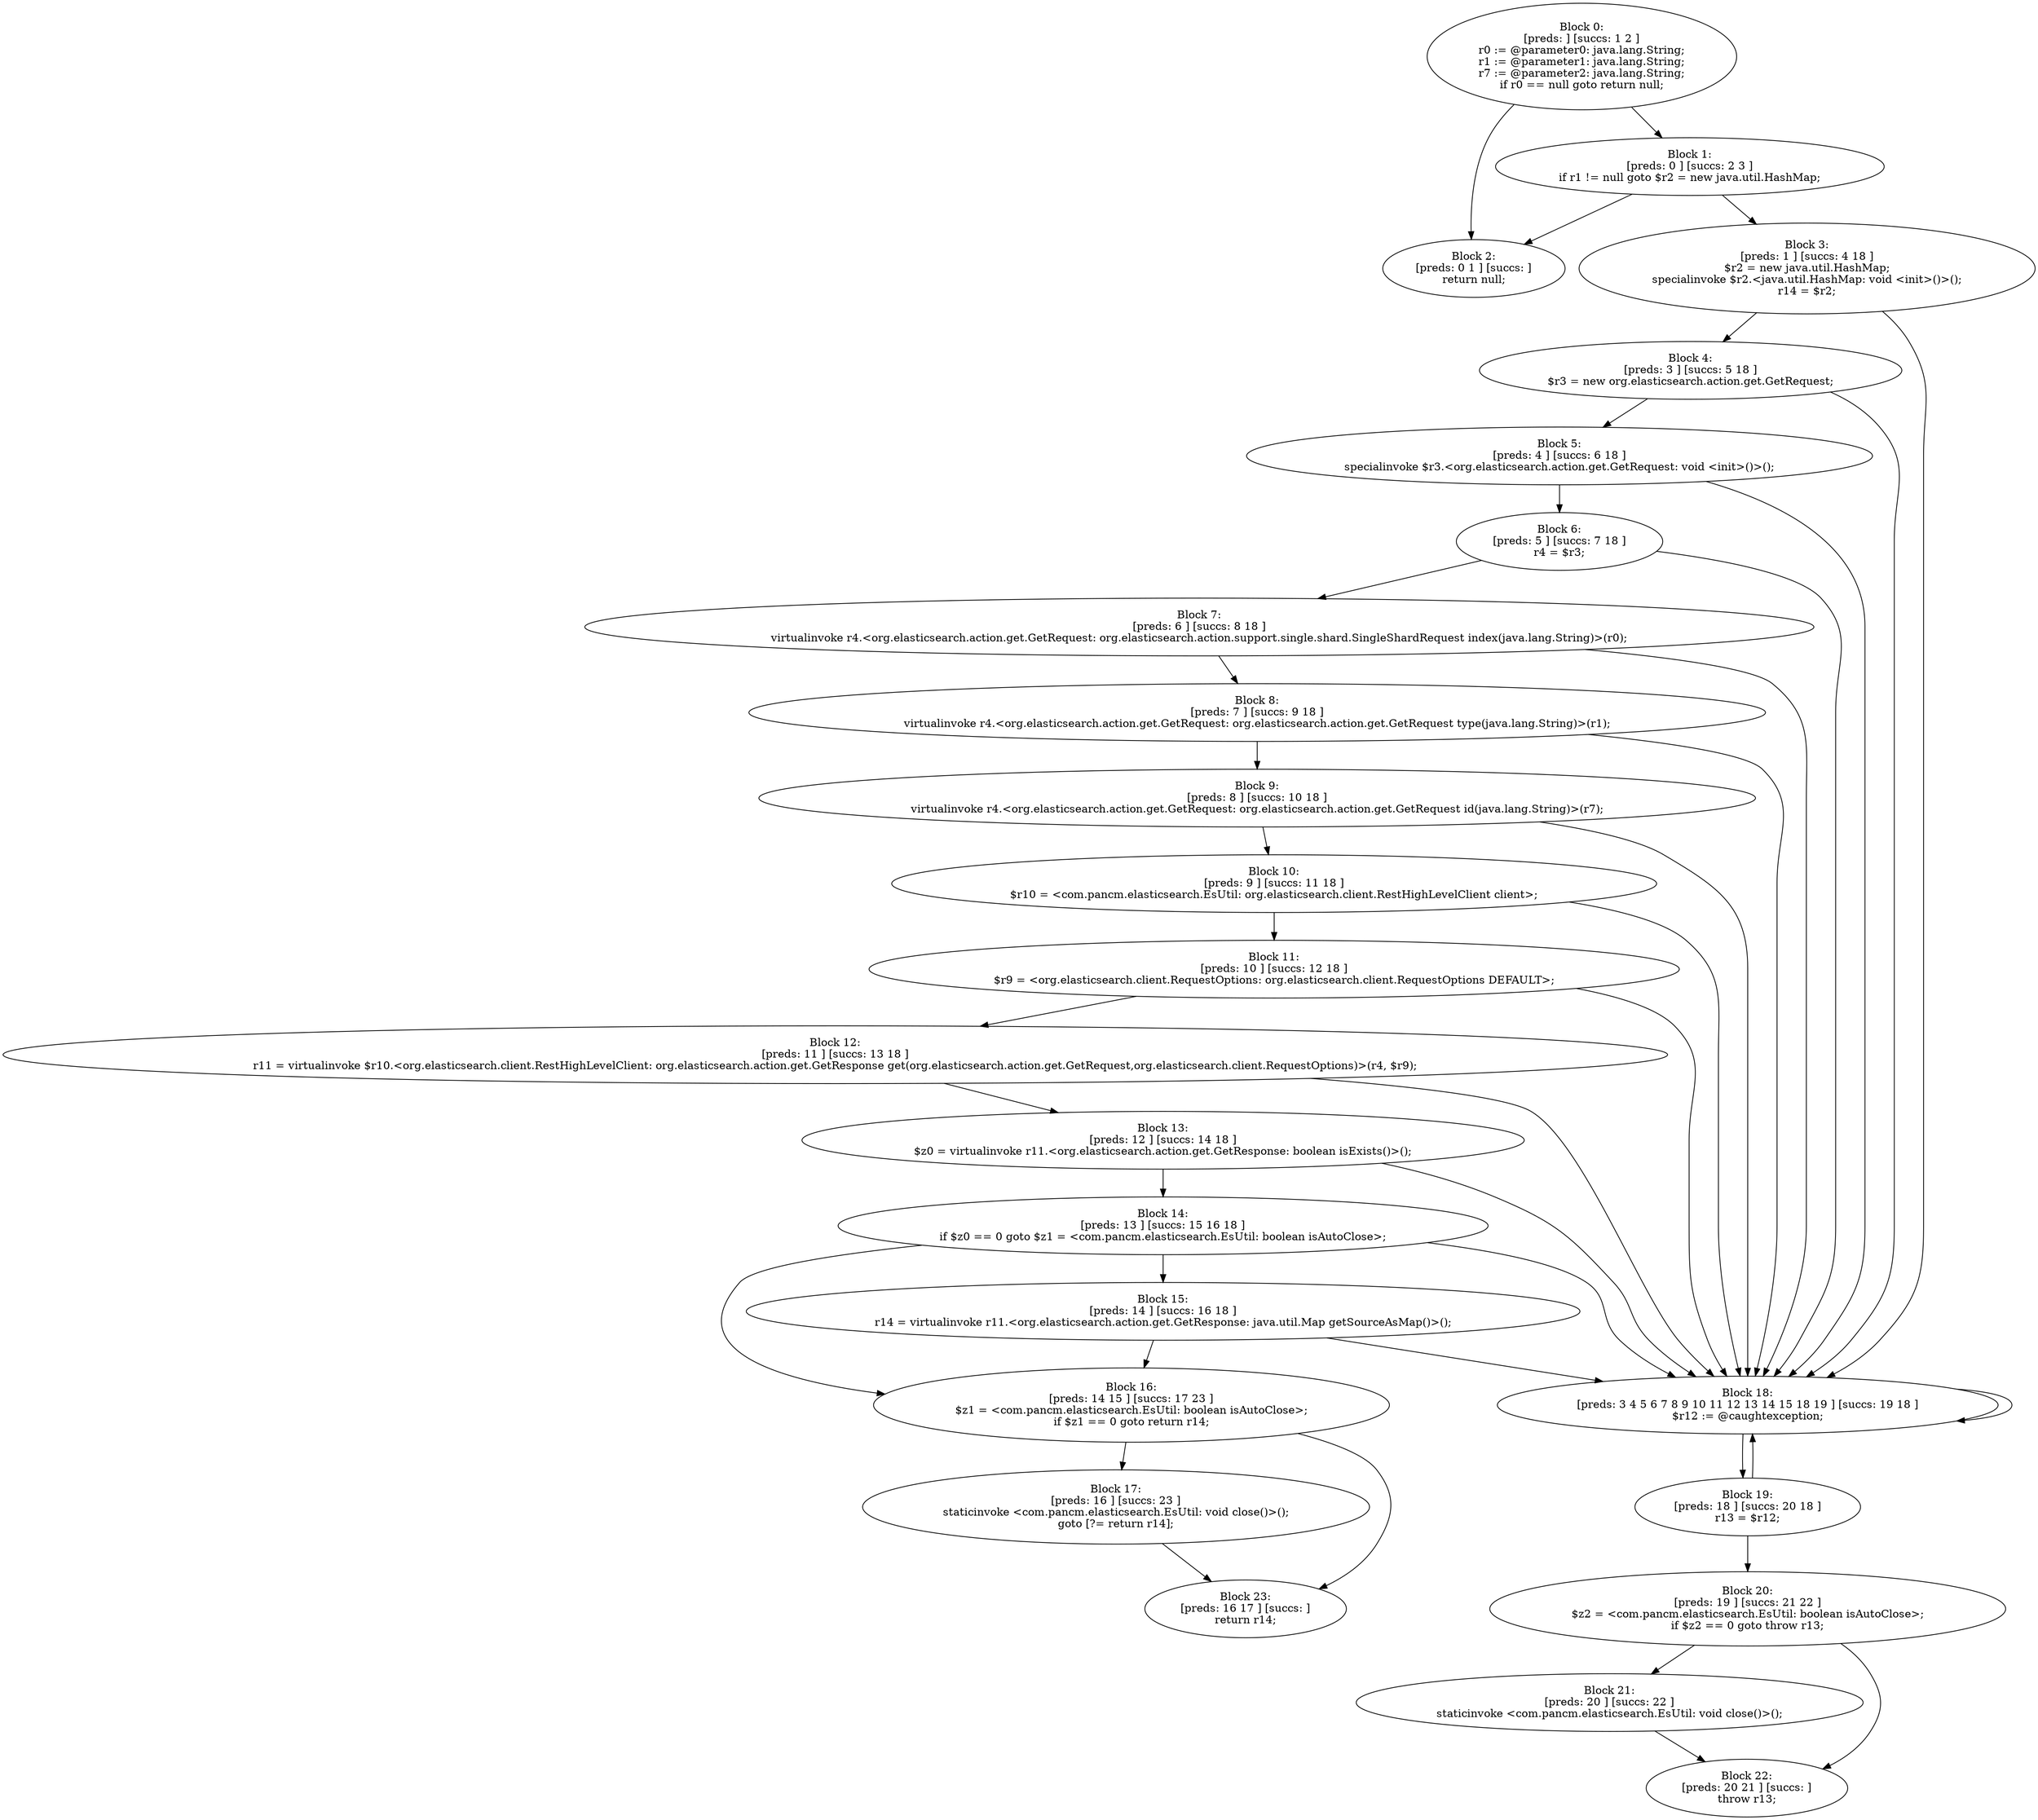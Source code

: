 digraph "unitGraph" {
    "Block 0:
[preds: ] [succs: 1 2 ]
r0 := @parameter0: java.lang.String;
r1 := @parameter1: java.lang.String;
r7 := @parameter2: java.lang.String;
if r0 == null goto return null;
"
    "Block 1:
[preds: 0 ] [succs: 2 3 ]
if r1 != null goto $r2 = new java.util.HashMap;
"
    "Block 2:
[preds: 0 1 ] [succs: ]
return null;
"
    "Block 3:
[preds: 1 ] [succs: 4 18 ]
$r2 = new java.util.HashMap;
specialinvoke $r2.<java.util.HashMap: void <init>()>();
r14 = $r2;
"
    "Block 4:
[preds: 3 ] [succs: 5 18 ]
$r3 = new org.elasticsearch.action.get.GetRequest;
"
    "Block 5:
[preds: 4 ] [succs: 6 18 ]
specialinvoke $r3.<org.elasticsearch.action.get.GetRequest: void <init>()>();
"
    "Block 6:
[preds: 5 ] [succs: 7 18 ]
r4 = $r3;
"
    "Block 7:
[preds: 6 ] [succs: 8 18 ]
virtualinvoke r4.<org.elasticsearch.action.get.GetRequest: org.elasticsearch.action.support.single.shard.SingleShardRequest index(java.lang.String)>(r0);
"
    "Block 8:
[preds: 7 ] [succs: 9 18 ]
virtualinvoke r4.<org.elasticsearch.action.get.GetRequest: org.elasticsearch.action.get.GetRequest type(java.lang.String)>(r1);
"
    "Block 9:
[preds: 8 ] [succs: 10 18 ]
virtualinvoke r4.<org.elasticsearch.action.get.GetRequest: org.elasticsearch.action.get.GetRequest id(java.lang.String)>(r7);
"
    "Block 10:
[preds: 9 ] [succs: 11 18 ]
$r10 = <com.pancm.elasticsearch.EsUtil: org.elasticsearch.client.RestHighLevelClient client>;
"
    "Block 11:
[preds: 10 ] [succs: 12 18 ]
$r9 = <org.elasticsearch.client.RequestOptions: org.elasticsearch.client.RequestOptions DEFAULT>;
"
    "Block 12:
[preds: 11 ] [succs: 13 18 ]
r11 = virtualinvoke $r10.<org.elasticsearch.client.RestHighLevelClient: org.elasticsearch.action.get.GetResponse get(org.elasticsearch.action.get.GetRequest,org.elasticsearch.client.RequestOptions)>(r4, $r9);
"
    "Block 13:
[preds: 12 ] [succs: 14 18 ]
$z0 = virtualinvoke r11.<org.elasticsearch.action.get.GetResponse: boolean isExists()>();
"
    "Block 14:
[preds: 13 ] [succs: 15 16 18 ]
if $z0 == 0 goto $z1 = <com.pancm.elasticsearch.EsUtil: boolean isAutoClose>;
"
    "Block 15:
[preds: 14 ] [succs: 16 18 ]
r14 = virtualinvoke r11.<org.elasticsearch.action.get.GetResponse: java.util.Map getSourceAsMap()>();
"
    "Block 16:
[preds: 14 15 ] [succs: 17 23 ]
$z1 = <com.pancm.elasticsearch.EsUtil: boolean isAutoClose>;
if $z1 == 0 goto return r14;
"
    "Block 17:
[preds: 16 ] [succs: 23 ]
staticinvoke <com.pancm.elasticsearch.EsUtil: void close()>();
goto [?= return r14];
"
    "Block 18:
[preds: 3 4 5 6 7 8 9 10 11 12 13 14 15 18 19 ] [succs: 19 18 ]
$r12 := @caughtexception;
"
    "Block 19:
[preds: 18 ] [succs: 20 18 ]
r13 = $r12;
"
    "Block 20:
[preds: 19 ] [succs: 21 22 ]
$z2 = <com.pancm.elasticsearch.EsUtil: boolean isAutoClose>;
if $z2 == 0 goto throw r13;
"
    "Block 21:
[preds: 20 ] [succs: 22 ]
staticinvoke <com.pancm.elasticsearch.EsUtil: void close()>();
"
    "Block 22:
[preds: 20 21 ] [succs: ]
throw r13;
"
    "Block 23:
[preds: 16 17 ] [succs: ]
return r14;
"
    "Block 0:
[preds: ] [succs: 1 2 ]
r0 := @parameter0: java.lang.String;
r1 := @parameter1: java.lang.String;
r7 := @parameter2: java.lang.String;
if r0 == null goto return null;
"->"Block 1:
[preds: 0 ] [succs: 2 3 ]
if r1 != null goto $r2 = new java.util.HashMap;
";
    "Block 0:
[preds: ] [succs: 1 2 ]
r0 := @parameter0: java.lang.String;
r1 := @parameter1: java.lang.String;
r7 := @parameter2: java.lang.String;
if r0 == null goto return null;
"->"Block 2:
[preds: 0 1 ] [succs: ]
return null;
";
    "Block 1:
[preds: 0 ] [succs: 2 3 ]
if r1 != null goto $r2 = new java.util.HashMap;
"->"Block 2:
[preds: 0 1 ] [succs: ]
return null;
";
    "Block 1:
[preds: 0 ] [succs: 2 3 ]
if r1 != null goto $r2 = new java.util.HashMap;
"->"Block 3:
[preds: 1 ] [succs: 4 18 ]
$r2 = new java.util.HashMap;
specialinvoke $r2.<java.util.HashMap: void <init>()>();
r14 = $r2;
";
    "Block 3:
[preds: 1 ] [succs: 4 18 ]
$r2 = new java.util.HashMap;
specialinvoke $r2.<java.util.HashMap: void <init>()>();
r14 = $r2;
"->"Block 4:
[preds: 3 ] [succs: 5 18 ]
$r3 = new org.elasticsearch.action.get.GetRequest;
";
    "Block 3:
[preds: 1 ] [succs: 4 18 ]
$r2 = new java.util.HashMap;
specialinvoke $r2.<java.util.HashMap: void <init>()>();
r14 = $r2;
"->"Block 18:
[preds: 3 4 5 6 7 8 9 10 11 12 13 14 15 18 19 ] [succs: 19 18 ]
$r12 := @caughtexception;
";
    "Block 4:
[preds: 3 ] [succs: 5 18 ]
$r3 = new org.elasticsearch.action.get.GetRequest;
"->"Block 5:
[preds: 4 ] [succs: 6 18 ]
specialinvoke $r3.<org.elasticsearch.action.get.GetRequest: void <init>()>();
";
    "Block 4:
[preds: 3 ] [succs: 5 18 ]
$r3 = new org.elasticsearch.action.get.GetRequest;
"->"Block 18:
[preds: 3 4 5 6 7 8 9 10 11 12 13 14 15 18 19 ] [succs: 19 18 ]
$r12 := @caughtexception;
";
    "Block 5:
[preds: 4 ] [succs: 6 18 ]
specialinvoke $r3.<org.elasticsearch.action.get.GetRequest: void <init>()>();
"->"Block 6:
[preds: 5 ] [succs: 7 18 ]
r4 = $r3;
";
    "Block 5:
[preds: 4 ] [succs: 6 18 ]
specialinvoke $r3.<org.elasticsearch.action.get.GetRequest: void <init>()>();
"->"Block 18:
[preds: 3 4 5 6 7 8 9 10 11 12 13 14 15 18 19 ] [succs: 19 18 ]
$r12 := @caughtexception;
";
    "Block 6:
[preds: 5 ] [succs: 7 18 ]
r4 = $r3;
"->"Block 7:
[preds: 6 ] [succs: 8 18 ]
virtualinvoke r4.<org.elasticsearch.action.get.GetRequest: org.elasticsearch.action.support.single.shard.SingleShardRequest index(java.lang.String)>(r0);
";
    "Block 6:
[preds: 5 ] [succs: 7 18 ]
r4 = $r3;
"->"Block 18:
[preds: 3 4 5 6 7 8 9 10 11 12 13 14 15 18 19 ] [succs: 19 18 ]
$r12 := @caughtexception;
";
    "Block 7:
[preds: 6 ] [succs: 8 18 ]
virtualinvoke r4.<org.elasticsearch.action.get.GetRequest: org.elasticsearch.action.support.single.shard.SingleShardRequest index(java.lang.String)>(r0);
"->"Block 8:
[preds: 7 ] [succs: 9 18 ]
virtualinvoke r4.<org.elasticsearch.action.get.GetRequest: org.elasticsearch.action.get.GetRequest type(java.lang.String)>(r1);
";
    "Block 7:
[preds: 6 ] [succs: 8 18 ]
virtualinvoke r4.<org.elasticsearch.action.get.GetRequest: org.elasticsearch.action.support.single.shard.SingleShardRequest index(java.lang.String)>(r0);
"->"Block 18:
[preds: 3 4 5 6 7 8 9 10 11 12 13 14 15 18 19 ] [succs: 19 18 ]
$r12 := @caughtexception;
";
    "Block 8:
[preds: 7 ] [succs: 9 18 ]
virtualinvoke r4.<org.elasticsearch.action.get.GetRequest: org.elasticsearch.action.get.GetRequest type(java.lang.String)>(r1);
"->"Block 9:
[preds: 8 ] [succs: 10 18 ]
virtualinvoke r4.<org.elasticsearch.action.get.GetRequest: org.elasticsearch.action.get.GetRequest id(java.lang.String)>(r7);
";
    "Block 8:
[preds: 7 ] [succs: 9 18 ]
virtualinvoke r4.<org.elasticsearch.action.get.GetRequest: org.elasticsearch.action.get.GetRequest type(java.lang.String)>(r1);
"->"Block 18:
[preds: 3 4 5 6 7 8 9 10 11 12 13 14 15 18 19 ] [succs: 19 18 ]
$r12 := @caughtexception;
";
    "Block 9:
[preds: 8 ] [succs: 10 18 ]
virtualinvoke r4.<org.elasticsearch.action.get.GetRequest: org.elasticsearch.action.get.GetRequest id(java.lang.String)>(r7);
"->"Block 10:
[preds: 9 ] [succs: 11 18 ]
$r10 = <com.pancm.elasticsearch.EsUtil: org.elasticsearch.client.RestHighLevelClient client>;
";
    "Block 9:
[preds: 8 ] [succs: 10 18 ]
virtualinvoke r4.<org.elasticsearch.action.get.GetRequest: org.elasticsearch.action.get.GetRequest id(java.lang.String)>(r7);
"->"Block 18:
[preds: 3 4 5 6 7 8 9 10 11 12 13 14 15 18 19 ] [succs: 19 18 ]
$r12 := @caughtexception;
";
    "Block 10:
[preds: 9 ] [succs: 11 18 ]
$r10 = <com.pancm.elasticsearch.EsUtil: org.elasticsearch.client.RestHighLevelClient client>;
"->"Block 11:
[preds: 10 ] [succs: 12 18 ]
$r9 = <org.elasticsearch.client.RequestOptions: org.elasticsearch.client.RequestOptions DEFAULT>;
";
    "Block 10:
[preds: 9 ] [succs: 11 18 ]
$r10 = <com.pancm.elasticsearch.EsUtil: org.elasticsearch.client.RestHighLevelClient client>;
"->"Block 18:
[preds: 3 4 5 6 7 8 9 10 11 12 13 14 15 18 19 ] [succs: 19 18 ]
$r12 := @caughtexception;
";
    "Block 11:
[preds: 10 ] [succs: 12 18 ]
$r9 = <org.elasticsearch.client.RequestOptions: org.elasticsearch.client.RequestOptions DEFAULT>;
"->"Block 12:
[preds: 11 ] [succs: 13 18 ]
r11 = virtualinvoke $r10.<org.elasticsearch.client.RestHighLevelClient: org.elasticsearch.action.get.GetResponse get(org.elasticsearch.action.get.GetRequest,org.elasticsearch.client.RequestOptions)>(r4, $r9);
";
    "Block 11:
[preds: 10 ] [succs: 12 18 ]
$r9 = <org.elasticsearch.client.RequestOptions: org.elasticsearch.client.RequestOptions DEFAULT>;
"->"Block 18:
[preds: 3 4 5 6 7 8 9 10 11 12 13 14 15 18 19 ] [succs: 19 18 ]
$r12 := @caughtexception;
";
    "Block 12:
[preds: 11 ] [succs: 13 18 ]
r11 = virtualinvoke $r10.<org.elasticsearch.client.RestHighLevelClient: org.elasticsearch.action.get.GetResponse get(org.elasticsearch.action.get.GetRequest,org.elasticsearch.client.RequestOptions)>(r4, $r9);
"->"Block 13:
[preds: 12 ] [succs: 14 18 ]
$z0 = virtualinvoke r11.<org.elasticsearch.action.get.GetResponse: boolean isExists()>();
";
    "Block 12:
[preds: 11 ] [succs: 13 18 ]
r11 = virtualinvoke $r10.<org.elasticsearch.client.RestHighLevelClient: org.elasticsearch.action.get.GetResponse get(org.elasticsearch.action.get.GetRequest,org.elasticsearch.client.RequestOptions)>(r4, $r9);
"->"Block 18:
[preds: 3 4 5 6 7 8 9 10 11 12 13 14 15 18 19 ] [succs: 19 18 ]
$r12 := @caughtexception;
";
    "Block 13:
[preds: 12 ] [succs: 14 18 ]
$z0 = virtualinvoke r11.<org.elasticsearch.action.get.GetResponse: boolean isExists()>();
"->"Block 14:
[preds: 13 ] [succs: 15 16 18 ]
if $z0 == 0 goto $z1 = <com.pancm.elasticsearch.EsUtil: boolean isAutoClose>;
";
    "Block 13:
[preds: 12 ] [succs: 14 18 ]
$z0 = virtualinvoke r11.<org.elasticsearch.action.get.GetResponse: boolean isExists()>();
"->"Block 18:
[preds: 3 4 5 6 7 8 9 10 11 12 13 14 15 18 19 ] [succs: 19 18 ]
$r12 := @caughtexception;
";
    "Block 14:
[preds: 13 ] [succs: 15 16 18 ]
if $z0 == 0 goto $z1 = <com.pancm.elasticsearch.EsUtil: boolean isAutoClose>;
"->"Block 15:
[preds: 14 ] [succs: 16 18 ]
r14 = virtualinvoke r11.<org.elasticsearch.action.get.GetResponse: java.util.Map getSourceAsMap()>();
";
    "Block 14:
[preds: 13 ] [succs: 15 16 18 ]
if $z0 == 0 goto $z1 = <com.pancm.elasticsearch.EsUtil: boolean isAutoClose>;
"->"Block 16:
[preds: 14 15 ] [succs: 17 23 ]
$z1 = <com.pancm.elasticsearch.EsUtil: boolean isAutoClose>;
if $z1 == 0 goto return r14;
";
    "Block 14:
[preds: 13 ] [succs: 15 16 18 ]
if $z0 == 0 goto $z1 = <com.pancm.elasticsearch.EsUtil: boolean isAutoClose>;
"->"Block 18:
[preds: 3 4 5 6 7 8 9 10 11 12 13 14 15 18 19 ] [succs: 19 18 ]
$r12 := @caughtexception;
";
    "Block 15:
[preds: 14 ] [succs: 16 18 ]
r14 = virtualinvoke r11.<org.elasticsearch.action.get.GetResponse: java.util.Map getSourceAsMap()>();
"->"Block 16:
[preds: 14 15 ] [succs: 17 23 ]
$z1 = <com.pancm.elasticsearch.EsUtil: boolean isAutoClose>;
if $z1 == 0 goto return r14;
";
    "Block 15:
[preds: 14 ] [succs: 16 18 ]
r14 = virtualinvoke r11.<org.elasticsearch.action.get.GetResponse: java.util.Map getSourceAsMap()>();
"->"Block 18:
[preds: 3 4 5 6 7 8 9 10 11 12 13 14 15 18 19 ] [succs: 19 18 ]
$r12 := @caughtexception;
";
    "Block 16:
[preds: 14 15 ] [succs: 17 23 ]
$z1 = <com.pancm.elasticsearch.EsUtil: boolean isAutoClose>;
if $z1 == 0 goto return r14;
"->"Block 17:
[preds: 16 ] [succs: 23 ]
staticinvoke <com.pancm.elasticsearch.EsUtil: void close()>();
goto [?= return r14];
";
    "Block 16:
[preds: 14 15 ] [succs: 17 23 ]
$z1 = <com.pancm.elasticsearch.EsUtil: boolean isAutoClose>;
if $z1 == 0 goto return r14;
"->"Block 23:
[preds: 16 17 ] [succs: ]
return r14;
";
    "Block 17:
[preds: 16 ] [succs: 23 ]
staticinvoke <com.pancm.elasticsearch.EsUtil: void close()>();
goto [?= return r14];
"->"Block 23:
[preds: 16 17 ] [succs: ]
return r14;
";
    "Block 18:
[preds: 3 4 5 6 7 8 9 10 11 12 13 14 15 18 19 ] [succs: 19 18 ]
$r12 := @caughtexception;
"->"Block 19:
[preds: 18 ] [succs: 20 18 ]
r13 = $r12;
";
    "Block 18:
[preds: 3 4 5 6 7 8 9 10 11 12 13 14 15 18 19 ] [succs: 19 18 ]
$r12 := @caughtexception;
"->"Block 18:
[preds: 3 4 5 6 7 8 9 10 11 12 13 14 15 18 19 ] [succs: 19 18 ]
$r12 := @caughtexception;
";
    "Block 19:
[preds: 18 ] [succs: 20 18 ]
r13 = $r12;
"->"Block 20:
[preds: 19 ] [succs: 21 22 ]
$z2 = <com.pancm.elasticsearch.EsUtil: boolean isAutoClose>;
if $z2 == 0 goto throw r13;
";
    "Block 19:
[preds: 18 ] [succs: 20 18 ]
r13 = $r12;
"->"Block 18:
[preds: 3 4 5 6 7 8 9 10 11 12 13 14 15 18 19 ] [succs: 19 18 ]
$r12 := @caughtexception;
";
    "Block 20:
[preds: 19 ] [succs: 21 22 ]
$z2 = <com.pancm.elasticsearch.EsUtil: boolean isAutoClose>;
if $z2 == 0 goto throw r13;
"->"Block 21:
[preds: 20 ] [succs: 22 ]
staticinvoke <com.pancm.elasticsearch.EsUtil: void close()>();
";
    "Block 20:
[preds: 19 ] [succs: 21 22 ]
$z2 = <com.pancm.elasticsearch.EsUtil: boolean isAutoClose>;
if $z2 == 0 goto throw r13;
"->"Block 22:
[preds: 20 21 ] [succs: ]
throw r13;
";
    "Block 21:
[preds: 20 ] [succs: 22 ]
staticinvoke <com.pancm.elasticsearch.EsUtil: void close()>();
"->"Block 22:
[preds: 20 21 ] [succs: ]
throw r13;
";
}
